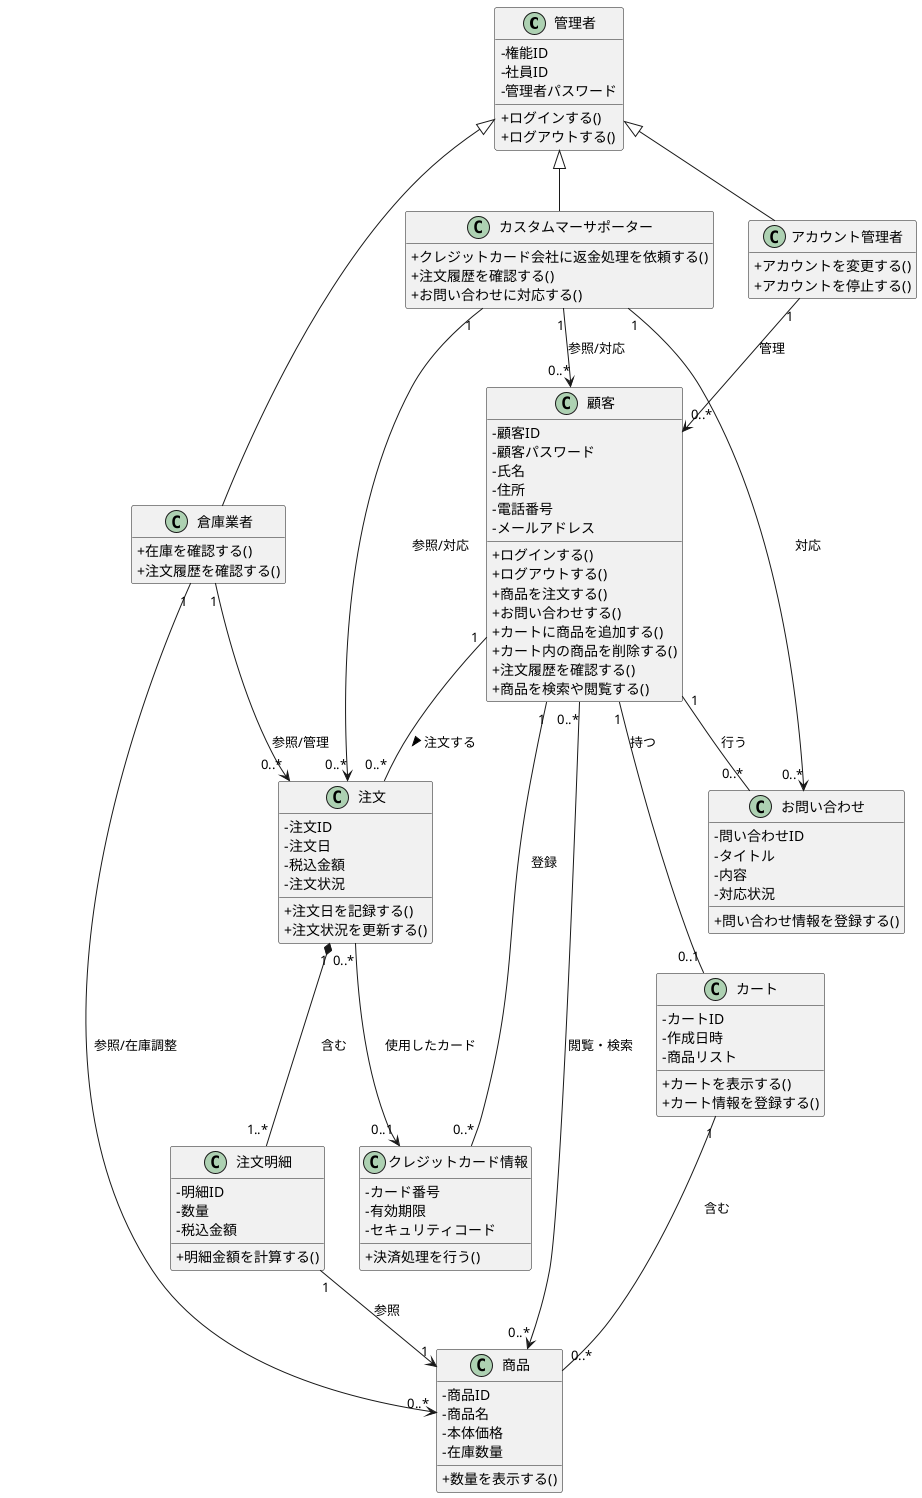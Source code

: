 @startuml BBショップシステム_クラス図
skinparam classAttribute 0
skinparam classAttributeIconSize 0
hide empty members

' ====================================================
' クラス定義
' ====================================================

class 管理者 {
    -権能ID
    -社員ID
    -管理者パスワード
    +ログインする()
    +ログアウトする()
}

class アカウント管理者 {
    +アカウントを変更する()
    +アカウントを停止する()
}

class 倉庫業者 {
    +在庫を確認する()
    +注文履歴を確認する()
}

class カスタムマーサポーター {
    +クレジットカード会社に返金処理を依頼する()
    +注文履歴を確認する()
    +お問い合わせに対応する()
}

class 顧客 {
    -顧客ID
    -顧客パスワード
    -氏名
    -住所
    -電話番号
    -メールアドレス
    +ログインする()
    +ログアウトする()
    +商品を注文する()
    +お問い合わせする()
    +カートに商品を追加する()
    +カート内の商品を削除する()
    +注文履歴を確認する()
    +商品を検索や閲覧する()
}

class 商品 {
    -商品ID
    -商品名
    -本体価格
    -在庫数量
    +数量を表示する()
}

class 注文 {
    -注文ID
    -注文日
    -税込金額
    -注文状況
    +注文日を記録する()
    +注文状況を更新する()
}

class 注文明細 {
    -明細ID
    -数量
    -税込金額
    +明細金額を計算する()
}

class クレジットカード情報 {
    -カード番号
    -有効期限
    -セキュリティコード
    +決済処理を行う()
}

class お問い合わせ {
    -問い合わせID
    -タイトル
    -内容
    -対応状況
    +問い合わせ情報を登録する()
}

class カート {
    -カートID
    -作成日時
    -商品リスト
    +カートを表示する()
    +カート情報を登録する()
}

' ====================================================
' 関連性の定義
' ====================================================

' 1. 汎化（継承）
管理者 <|-- アカウント管理者
管理者 <|-- 倉庫業者
管理者 <|-- カスタムマーサポーター

' 2. 顧客/Web販売関連

' 顧客と注文
顧客 "1" -- "0..*" 注文 : 注文する >
注文 "1" *-- "1..*" 注文明細 : 含む
注文明細 "1" --> "1" 商品 : 参照

' 顧客とカート
顧客 "1" -- "0..1" カート : 持つ
カート "1" -- "0..*" 商品 : 含む 

' 顧客と問い合わせ
顧客 "1" -- "0..*" お問い合わせ : 行う

' 顧客と決済
顧客 "1" -- "0..*" クレジットカード情報 : 登録
注文 "0..*" --> "0..1" クレジットカード情報 : 使用したカード

' 顧客と商品（閲覧・検索）
顧客 "0..*" --> "0..*" 商品 : 閲覧・検索

' 3. 管理者システム関連（管理対象への単方向関連）

アカウント管理者 "1" --> "0..*" 顧客 : 管理
倉庫業者 "1" --> "0..*" 注文 : 参照/管理
倉庫業者 "1" --> "0..*" 商品 : 参照/在庫調整

' カスタマーサポーターと管理対象の関連
カスタムマーサポーター "1" --> "0..*" 顧客 : 参照/対応
カスタムマーサポーター "1" --> "0..*" 注文 : 参照/対応
カスタムマーサポーター "1" --> "0..*" お問い合わせ : 対応

@enduml
